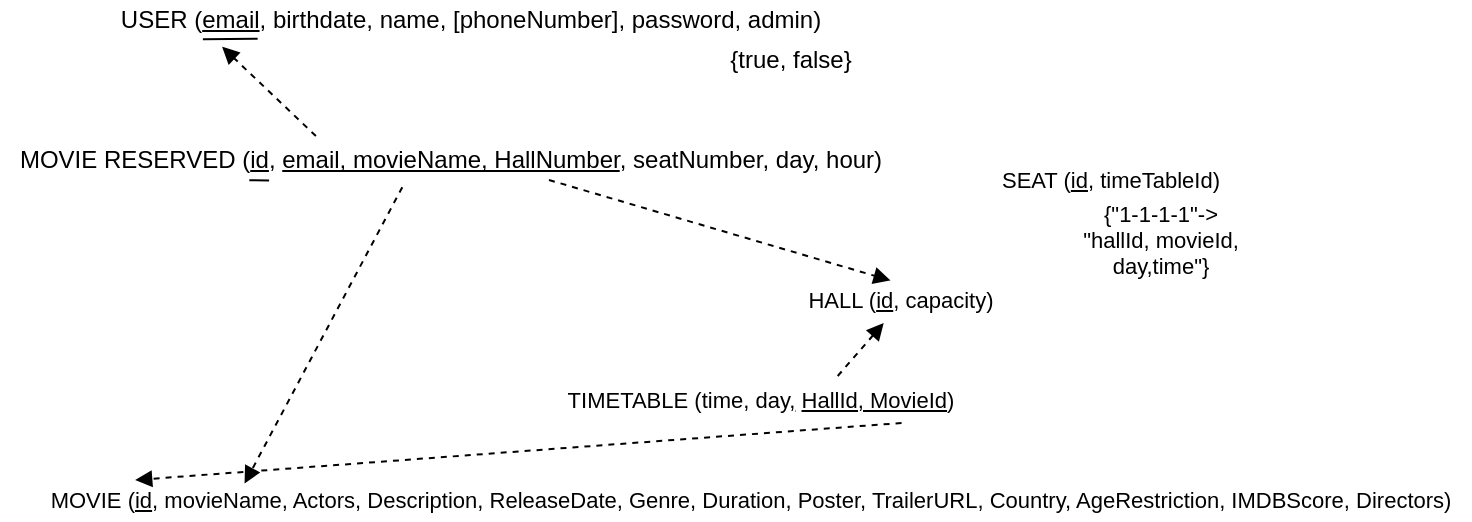 <mxfile>
    <diagram id="MxidzZrZKqTQIW_G4woe" name="Página-1">
        <mxGraphModel dx="1406" dy="307" grid="1" gridSize="10" guides="1" tooltips="1" connect="1" arrows="1" fold="1" page="1" pageScale="1" pageWidth="827" pageHeight="1169" math="0" shadow="0">
            <root>
                <mxCell id="0"/>
                <mxCell id="1" parent="0"/>
                <mxCell id="2" value="USER (&lt;u&gt;email&lt;/u&gt;, birthdate, name, [phoneNumber], password, admin)" style="text;html=1;align=center;verticalAlign=middle;resizable=0;points=[];autosize=1;strokeColor=none;fillColor=none;" vertex="1" parent="1">
                    <mxGeometry x="-265" y="460" width="370" height="20" as="geometry"/>
                </mxCell>
                <mxCell id="4" value="{true, false}" style="text;html=1;align=center;verticalAlign=middle;resizable=0;points=[];autosize=1;strokeColor=none;fillColor=none;" vertex="1" parent="1">
                    <mxGeometry x="40" y="480" width="80" height="20" as="geometry"/>
                </mxCell>
                <mxCell id="5" value="MOVIE RESERVED (&lt;u&gt;id&lt;/u&gt;, &lt;u&gt;email, movieName, HallNumber&lt;/u&gt;, seatNumber, day, hour)" style="text;html=1;align=center;verticalAlign=middle;resizable=0;points=[];autosize=1;strokeColor=none;fillColor=none;" vertex="1" parent="1">
                    <mxGeometry x="-315" y="530" width="450" height="20" as="geometry"/>
                </mxCell>
                <mxCell id="12" value="" style="html=1;verticalAlign=bottom;labelBackgroundColor=none;endArrow=block;endFill=1;dashed=1;rounded=0;fontFamily=Helvetica;fontSize=11;fontColor=default;strokeColor=default;entryX=0.165;entryY=1.169;entryDx=0;entryDy=0;entryPerimeter=0;exitX=0.351;exitY=-0.099;exitDx=0;exitDy=0;exitPerimeter=0;" edge="1" parent="1" source="5" target="2">
                    <mxGeometry width="160" relative="1" as="geometry">
                        <mxPoint x="-140" y="520" as="sourcePoint"/>
                        <mxPoint x="-110" y="490" as="targetPoint"/>
                    </mxGeometry>
                </mxCell>
                <mxCell id="13" value="" style="endArrow=none;html=1;rounded=0;labelBackgroundColor=default;fontFamily=Helvetica;fontSize=11;fontColor=default;strokeColor=default;entryX=0.213;entryY=0.97;entryDx=0;entryDy=0;entryPerimeter=0;exitX=0.139;exitY=0.981;exitDx=0;exitDy=0;exitPerimeter=0;" edge="1" parent="1" source="2" target="2">
                    <mxGeometry width="50" height="50" relative="1" as="geometry">
                        <mxPoint x="-210" y="490" as="sourcePoint"/>
                        <mxPoint x="-160" y="490" as="targetPoint"/>
                    </mxGeometry>
                </mxCell>
                <mxCell id="14" value="" style="endArrow=none;html=1;rounded=0;labelBackgroundColor=default;fontFamily=Helvetica;fontSize=11;fontColor=default;strokeColor=default;entryX=0.299;entryY=1.012;entryDx=0;entryDy=0;entryPerimeter=0;exitX=0.277;exitY=1.005;exitDx=0;exitDy=0;exitPerimeter=0;" edge="1" parent="1" source="5" target="5">
                    <mxGeometry width="50" height="50" relative="1" as="geometry">
                        <mxPoint x="-190" y="560" as="sourcePoint"/>
                        <mxPoint x="-170" y="560" as="targetPoint"/>
                    </mxGeometry>
                </mxCell>
                <mxCell id="15" value="SEAT (&lt;u&gt;id&lt;/u&gt;, timeTableId)" style="text;html=1;align=center;verticalAlign=middle;resizable=0;points=[];autosize=1;strokeColor=none;fillColor=none;fontSize=11;fontFamily=Helvetica;fontColor=default;" vertex="1" parent="1">
                    <mxGeometry x="180" y="540" width="120" height="20" as="geometry"/>
                </mxCell>
                <mxCell id="16" value="HALL (&lt;u&gt;id&lt;/u&gt;, capacity)" style="text;html=1;align=center;verticalAlign=middle;resizable=0;points=[];autosize=1;strokeColor=none;fillColor=none;fontSize=11;fontFamily=Helvetica;fontColor=default;" vertex="1" parent="1">
                    <mxGeometry x="80" y="600" width="110" height="20" as="geometry"/>
                </mxCell>
                <mxCell id="18" value="" style="html=1;verticalAlign=bottom;labelBackgroundColor=none;endArrow=block;endFill=1;dashed=1;rounded=0;fontFamily=Helvetica;fontSize=11;fontColor=default;strokeColor=default;exitX=0.61;exitY=1;exitDx=0;exitDy=0;exitPerimeter=0;entryX=0.457;entryY=0.012;entryDx=0;entryDy=0;entryPerimeter=0;" edge="1" parent="1" source="5" target="16">
                    <mxGeometry width="160" relative="1" as="geometry">
                        <mxPoint x="-10" y="590" as="sourcePoint"/>
                        <mxPoint x="-240" y="600" as="targetPoint"/>
                    </mxGeometry>
                </mxCell>
                <mxCell id="19" value="TIMETABLE (time, day&lt;u&gt;,&lt;/u&gt; &lt;u&gt;HallId, MovieId&lt;/u&gt;)" style="text;html=1;align=center;verticalAlign=middle;resizable=0;points=[];autosize=1;strokeColor=none;fillColor=none;fontSize=11;fontFamily=Helvetica;fontColor=default;" vertex="1" parent="1">
                    <mxGeometry x="-40" y="650" width="210" height="20" as="geometry"/>
                </mxCell>
                <mxCell id="20" value="MOVIE (&lt;u&gt;id&lt;/u&gt;, movieName, Actors, Description, ReleaseDate, Genre, Duration, Poster, TrailerURL, Country, AgeRestriction, IMDBScore, Directors)" style="text;html=1;align=center;verticalAlign=middle;resizable=0;points=[];autosize=1;strokeColor=none;fillColor=none;fontSize=11;fontFamily=Helvetica;fontColor=default;" vertex="1" parent="1">
                    <mxGeometry x="-300" y="700" width="720" height="20" as="geometry"/>
                </mxCell>
                <mxCell id="21" value="" style="html=1;verticalAlign=bottom;labelBackgroundColor=none;endArrow=block;endFill=1;dashed=1;rounded=0;fontFamily=Helvetica;fontSize=11;fontColor=default;strokeColor=default;exitX=0.837;exitY=1.075;exitDx=0;exitDy=0;exitPerimeter=0;entryX=0.073;entryY=0;entryDx=0;entryDy=0;entryPerimeter=0;" edge="1" parent="1" source="19" target="20">
                    <mxGeometry width="160" relative="1" as="geometry">
                        <mxPoint x="-210" y="660" as="sourcePoint"/>
                        <mxPoint x="-50" y="660" as="targetPoint"/>
                    </mxGeometry>
                </mxCell>
                <mxCell id="22" value="" style="html=1;verticalAlign=bottom;labelBackgroundColor=none;endArrow=block;endFill=1;dashed=1;rounded=0;fontFamily=Helvetica;fontSize=11;fontColor=default;strokeColor=default;exitX=0.685;exitY=-0.1;exitDx=0;exitDy=0;exitPerimeter=0;entryX=0.426;entryY=1.075;entryDx=0;entryDy=0;entryPerimeter=0;" edge="1" parent="1" source="19" target="16">
                    <mxGeometry width="160" relative="1" as="geometry">
                        <mxPoint x="-260" y="660" as="sourcePoint"/>
                        <mxPoint x="-100" y="660" as="targetPoint"/>
                    </mxGeometry>
                </mxCell>
                <mxCell id="24" value="" style="html=1;verticalAlign=bottom;labelBackgroundColor=none;endArrow=block;endFill=1;dashed=1;rounded=0;fontFamily=Helvetica;fontSize=11;fontColor=default;strokeColor=default;exitX=0.447;exitY=1.18;exitDx=0;exitDy=0;exitPerimeter=0;entryX=0.149;entryY=0.089;entryDx=0;entryDy=0;entryPerimeter=0;" edge="1" parent="1" source="5" target="20">
                    <mxGeometry width="160" relative="1" as="geometry">
                        <mxPoint x="-230" y="600" as="sourcePoint"/>
                        <mxPoint x="-70" y="600" as="targetPoint"/>
                    </mxGeometry>
                </mxCell>
                <mxCell id="VF2lgtZxA_OWiTcrEhT0-24" value="{&quot;1-1-1-1&quot;-&amp;gt;&lt;br&gt;&quot;hallId, movieId,&lt;br&gt;day,time&quot;}" style="text;html=1;align=center;verticalAlign=middle;resizable=0;points=[];autosize=1;strokeColor=none;fillColor=none;fontSize=11;fontFamily=Helvetica;fontColor=default;" vertex="1" parent="1">
                    <mxGeometry x="220" y="560" width="90" height="40" as="geometry"/>
                </mxCell>
            </root>
        </mxGraphModel>
    </diagram>
</mxfile>
